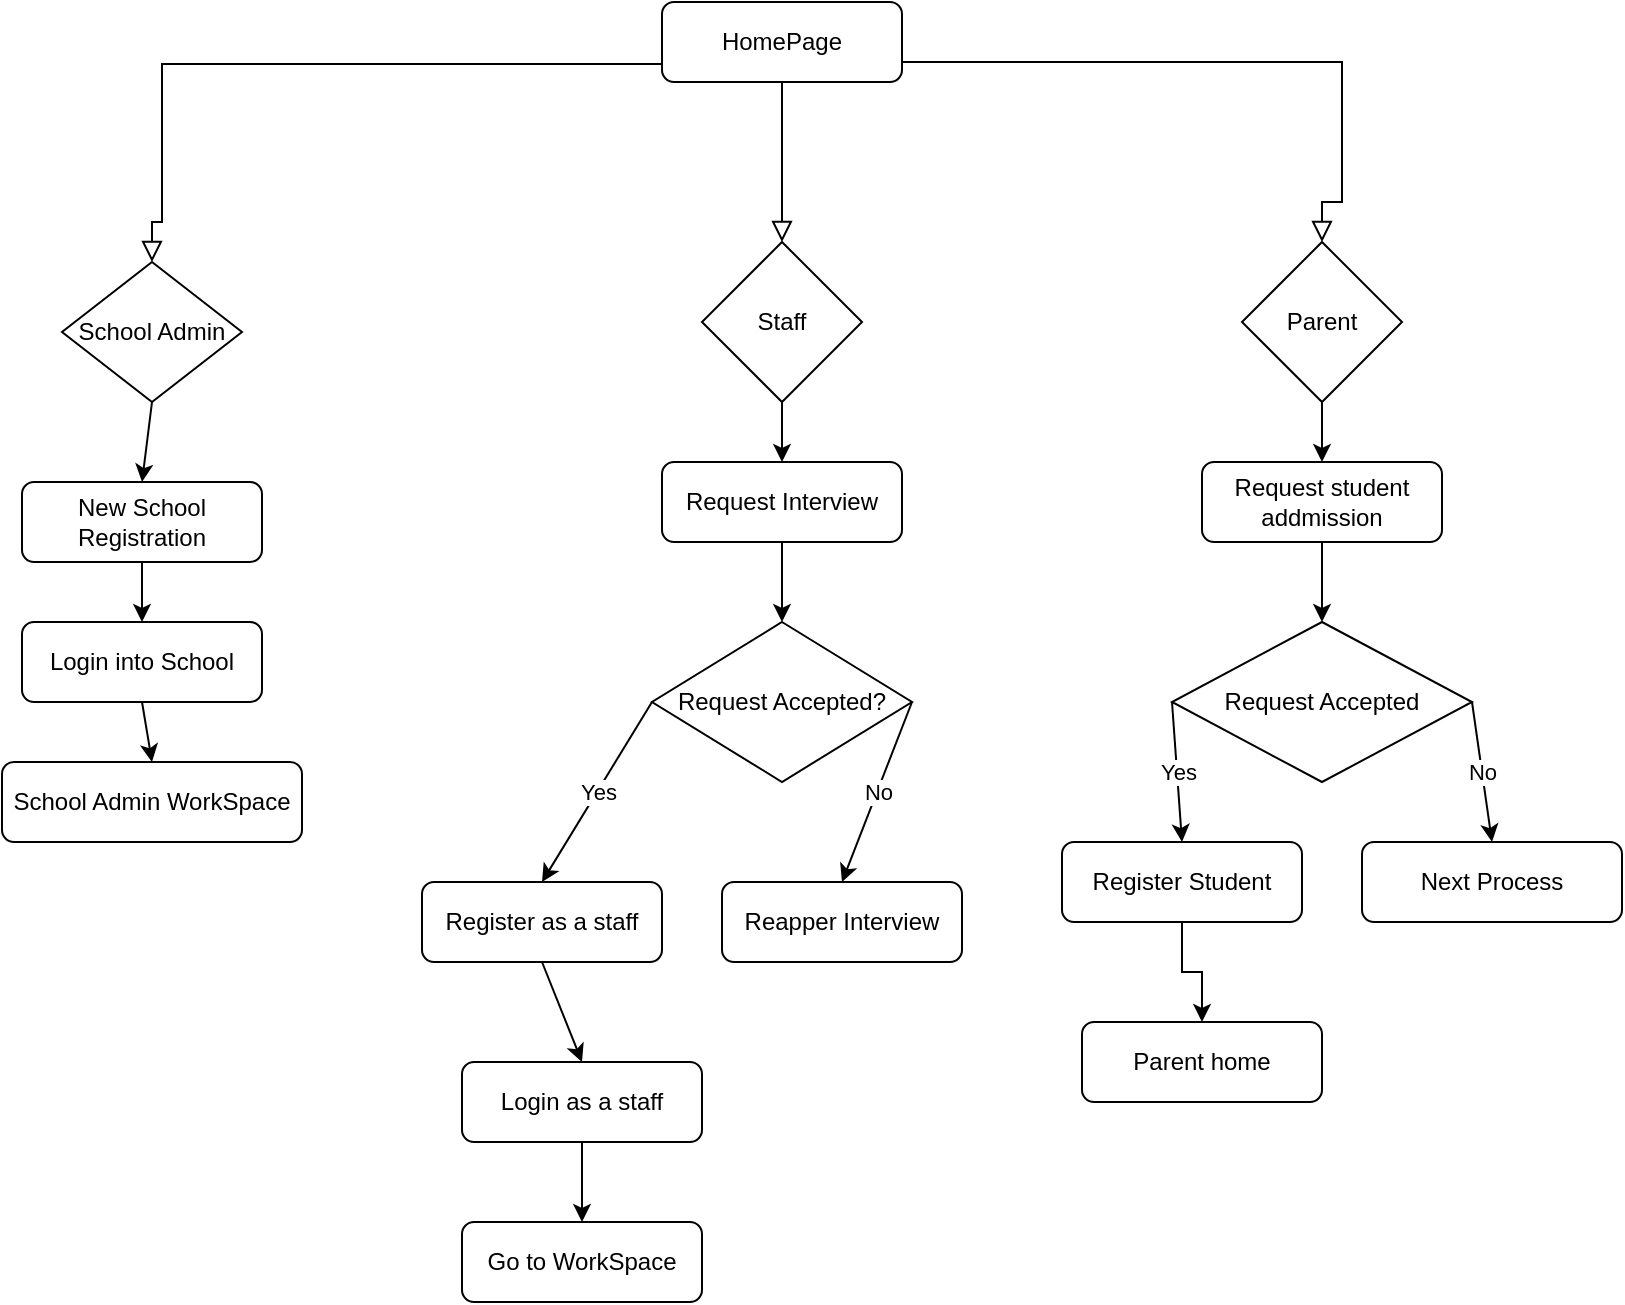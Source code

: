 <mxfile version="23.1.7" type="github">
  <diagram id="C5RBs43oDa-KdzZeNtuy" name="Page-1">
    <mxGraphModel dx="1002" dy="535" grid="1" gridSize="10" guides="1" tooltips="1" connect="1" arrows="1" fold="1" page="1" pageScale="1" pageWidth="827" pageHeight="1169" math="0" shadow="0">
      <root>
        <mxCell id="WIyWlLk6GJQsqaUBKTNV-0" />
        <mxCell id="WIyWlLk6GJQsqaUBKTNV-1" parent="WIyWlLk6GJQsqaUBKTNV-0" />
        <mxCell id="WIyWlLk6GJQsqaUBKTNV-2" value="" style="rounded=0;html=1;jettySize=auto;orthogonalLoop=1;fontSize=11;endArrow=block;endFill=0;endSize=8;strokeWidth=1;shadow=0;labelBackgroundColor=none;edgeStyle=orthogonalEdgeStyle;entryX=0.5;entryY=0;entryDx=0;entryDy=0;" parent="WIyWlLk6GJQsqaUBKTNV-1" target="jTbbvAe8kiS3hVHlniDi-36" edge="1">
          <mxGeometry relative="1" as="geometry">
            <mxPoint x="430" y="40" as="sourcePoint" />
            <mxPoint x="160" y="130" as="targetPoint" />
            <Array as="points">
              <mxPoint x="430" y="41" />
              <mxPoint x="130" y="41" />
              <mxPoint x="130" y="120" />
              <mxPoint x="125" y="120" />
            </Array>
          </mxGeometry>
        </mxCell>
        <mxCell id="WIyWlLk6GJQsqaUBKTNV-3" value="HomePage" style="rounded=1;whiteSpace=wrap;html=1;fontSize=12;glass=0;strokeWidth=1;shadow=0;" parent="WIyWlLk6GJQsqaUBKTNV-1" vertex="1">
          <mxGeometry x="380" y="10" width="120" height="40" as="geometry" />
        </mxCell>
        <mxCell id="jTbbvAe8kiS3hVHlniDi-10" value="" style="rounded=0;html=1;jettySize=auto;orthogonalLoop=1;fontSize=11;endArrow=block;endFill=0;endSize=8;strokeWidth=1;shadow=0;labelBackgroundColor=none;edgeStyle=orthogonalEdgeStyle;" edge="1" parent="WIyWlLk6GJQsqaUBKTNV-1">
          <mxGeometry relative="1" as="geometry">
            <mxPoint x="440" y="50" as="sourcePoint" />
            <mxPoint x="440" y="130" as="targetPoint" />
            <Array as="points">
              <mxPoint x="440" y="130" />
            </Array>
          </mxGeometry>
        </mxCell>
        <mxCell id="jTbbvAe8kiS3hVHlniDi-13" value="" style="rounded=0;html=1;jettySize=auto;orthogonalLoop=1;fontSize=11;endArrow=block;endFill=0;endSize=8;strokeWidth=1;shadow=0;labelBackgroundColor=none;edgeStyle=orthogonalEdgeStyle;exitX=1;exitY=0.75;exitDx=0;exitDy=0;entryX=0.5;entryY=0;entryDx=0;entryDy=0;" edge="1" parent="WIyWlLk6GJQsqaUBKTNV-1" source="WIyWlLk6GJQsqaUBKTNV-3" target="jTbbvAe8kiS3hVHlniDi-38">
          <mxGeometry relative="1" as="geometry">
            <mxPoint x="510" y="40" as="sourcePoint" />
            <mxPoint x="720" y="130" as="targetPoint" />
            <Array as="points">
              <mxPoint x="720" y="40" />
              <mxPoint x="720" y="110" />
              <mxPoint x="710" y="110" />
            </Array>
          </mxGeometry>
        </mxCell>
        <mxCell id="jTbbvAe8kiS3hVHlniDi-75" value="" style="edgeStyle=orthogonalEdgeStyle;rounded=0;orthogonalLoop=1;jettySize=auto;html=1;" edge="1" parent="WIyWlLk6GJQsqaUBKTNV-1" source="jTbbvAe8kiS3hVHlniDi-16" target="jTbbvAe8kiS3hVHlniDi-17">
          <mxGeometry relative="1" as="geometry" />
        </mxCell>
        <mxCell id="jTbbvAe8kiS3hVHlniDi-16" value="New School Registration" style="rounded=1;whiteSpace=wrap;html=1;" vertex="1" parent="WIyWlLk6GJQsqaUBKTNV-1">
          <mxGeometry x="60" y="250" width="120" height="40" as="geometry" />
        </mxCell>
        <mxCell id="jTbbvAe8kiS3hVHlniDi-17" value="Login into School" style="rounded=1;whiteSpace=wrap;html=1;" vertex="1" parent="WIyWlLk6GJQsqaUBKTNV-1">
          <mxGeometry x="60" y="320" width="120" height="40" as="geometry" />
        </mxCell>
        <mxCell id="jTbbvAe8kiS3hVHlniDi-18" value="Register as a staff" style="rounded=1;whiteSpace=wrap;html=1;" vertex="1" parent="WIyWlLk6GJQsqaUBKTNV-1">
          <mxGeometry x="260" y="450" width="120" height="40" as="geometry" />
        </mxCell>
        <mxCell id="jTbbvAe8kiS3hVHlniDi-19" value="Login as a staff" style="rounded=1;whiteSpace=wrap;html=1;" vertex="1" parent="WIyWlLk6GJQsqaUBKTNV-1">
          <mxGeometry x="280" y="540" width="120" height="40" as="geometry" />
        </mxCell>
        <mxCell id="jTbbvAe8kiS3hVHlniDi-20" value="Request student addmission" style="rounded=1;whiteSpace=wrap;html=1;" vertex="1" parent="WIyWlLk6GJQsqaUBKTNV-1">
          <mxGeometry x="650" y="240" width="120" height="40" as="geometry" />
        </mxCell>
        <mxCell id="jTbbvAe8kiS3hVHlniDi-23" value="Request Interview" style="rounded=1;whiteSpace=wrap;html=1;" vertex="1" parent="WIyWlLk6GJQsqaUBKTNV-1">
          <mxGeometry x="380" y="240" width="120" height="40" as="geometry" />
        </mxCell>
        <mxCell id="jTbbvAe8kiS3hVHlniDi-29" value="" style="endArrow=classic;html=1;rounded=0;entryX=0.5;entryY=0;entryDx=0;entryDy=0;exitX=0.5;exitY=1;exitDx=0;exitDy=0;" edge="1" parent="WIyWlLk6GJQsqaUBKTNV-1" source="jTbbvAe8kiS3hVHlniDi-37" target="jTbbvAe8kiS3hVHlniDi-23">
          <mxGeometry width="50" height="50" relative="1" as="geometry">
            <mxPoint x="490" y="170" as="sourcePoint" />
            <mxPoint x="490" y="290" as="targetPoint" />
            <Array as="points" />
          </mxGeometry>
        </mxCell>
        <mxCell id="jTbbvAe8kiS3hVHlniDi-34" value="" style="endArrow=classic;html=1;rounded=0;exitX=0.5;exitY=1;exitDx=0;exitDy=0;entryX=0.5;entryY=0;entryDx=0;entryDy=0;" edge="1" parent="WIyWlLk6GJQsqaUBKTNV-1" source="jTbbvAe8kiS3hVHlniDi-38" target="jTbbvAe8kiS3hVHlniDi-20">
          <mxGeometry width="50" height="50" relative="1" as="geometry">
            <mxPoint x="710" y="170" as="sourcePoint" />
            <mxPoint x="440" y="260" as="targetPoint" />
            <Array as="points" />
          </mxGeometry>
        </mxCell>
        <mxCell id="jTbbvAe8kiS3hVHlniDi-36" value="School Admin" style="rhombus;whiteSpace=wrap;html=1;" vertex="1" parent="WIyWlLk6GJQsqaUBKTNV-1">
          <mxGeometry x="80" y="140" width="90" height="70" as="geometry" />
        </mxCell>
        <mxCell id="jTbbvAe8kiS3hVHlniDi-37" value="Staff" style="rhombus;whiteSpace=wrap;html=1;" vertex="1" parent="WIyWlLk6GJQsqaUBKTNV-1">
          <mxGeometry x="400" y="130" width="80" height="80" as="geometry" />
        </mxCell>
        <mxCell id="jTbbvAe8kiS3hVHlniDi-40" value="" style="endArrow=classic;html=1;rounded=0;exitX=0.5;exitY=1;exitDx=0;exitDy=0;entryX=0.5;entryY=0;entryDx=0;entryDy=0;" edge="1" parent="WIyWlLk6GJQsqaUBKTNV-1" target="jTbbvAe8kiS3hVHlniDi-38">
          <mxGeometry width="50" height="50" relative="1" as="geometry">
            <mxPoint x="710" y="170" as="sourcePoint" />
            <mxPoint x="710" y="240" as="targetPoint" />
          </mxGeometry>
        </mxCell>
        <mxCell id="jTbbvAe8kiS3hVHlniDi-38" value="Parent" style="rhombus;whiteSpace=wrap;html=1;" vertex="1" parent="WIyWlLk6GJQsqaUBKTNV-1">
          <mxGeometry x="670" y="130" width="80" height="80" as="geometry" />
        </mxCell>
        <mxCell id="jTbbvAe8kiS3hVHlniDi-42" value="School Admin WorkSpace" style="rounded=1;whiteSpace=wrap;html=1;" vertex="1" parent="WIyWlLk6GJQsqaUBKTNV-1">
          <mxGeometry x="50" y="390" width="150" height="40" as="geometry" />
        </mxCell>
        <mxCell id="jTbbvAe8kiS3hVHlniDi-43" value="" style="endArrow=classic;html=1;rounded=0;exitX=0.5;exitY=1;exitDx=0;exitDy=0;entryX=0.5;entryY=0;entryDx=0;entryDy=0;" edge="1" parent="WIyWlLk6GJQsqaUBKTNV-1" source="jTbbvAe8kiS3hVHlniDi-17" target="jTbbvAe8kiS3hVHlniDi-42">
          <mxGeometry width="50" height="50" relative="1" as="geometry">
            <mxPoint x="390" y="420" as="sourcePoint" />
            <mxPoint x="440" y="370" as="targetPoint" />
          </mxGeometry>
        </mxCell>
        <mxCell id="jTbbvAe8kiS3hVHlniDi-44" value="" style="endArrow=classic;html=1;rounded=0;exitX=0.5;exitY=1;exitDx=0;exitDy=0;entryX=0.5;entryY=0;entryDx=0;entryDy=0;" edge="1" parent="WIyWlLk6GJQsqaUBKTNV-1" source="jTbbvAe8kiS3hVHlniDi-23" target="jTbbvAe8kiS3hVHlniDi-45">
          <mxGeometry width="50" height="50" relative="1" as="geometry">
            <mxPoint x="390" y="450" as="sourcePoint" />
            <mxPoint x="350" y="540" as="targetPoint" />
            <Array as="points" />
          </mxGeometry>
        </mxCell>
        <mxCell id="jTbbvAe8kiS3hVHlniDi-45" value="Request Accepted?" style="rhombus;whiteSpace=wrap;html=1;" vertex="1" parent="WIyWlLk6GJQsqaUBKTNV-1">
          <mxGeometry x="375" y="320" width="130" height="80" as="geometry" />
        </mxCell>
        <mxCell id="jTbbvAe8kiS3hVHlniDi-74" value="" style="edgeStyle=orthogonalEdgeStyle;rounded=0;orthogonalLoop=1;jettySize=auto;html=1;exitX=0.5;exitY=1;exitDx=0;exitDy=0;entryX=0.5;entryY=0;entryDx=0;entryDy=0;" edge="1" parent="WIyWlLk6GJQsqaUBKTNV-1" source="jTbbvAe8kiS3hVHlniDi-19" target="jTbbvAe8kiS3hVHlniDi-46">
          <mxGeometry relative="1" as="geometry">
            <mxPoint x="230" y="600" as="targetPoint" />
          </mxGeometry>
        </mxCell>
        <mxCell id="jTbbvAe8kiS3hVHlniDi-46" value="Go to WorkSpace" style="rounded=1;whiteSpace=wrap;html=1;" vertex="1" parent="WIyWlLk6GJQsqaUBKTNV-1">
          <mxGeometry x="280" y="620" width="120" height="40" as="geometry" />
        </mxCell>
        <mxCell id="jTbbvAe8kiS3hVHlniDi-47" value="Reapper Interview" style="rounded=1;whiteSpace=wrap;html=1;" vertex="1" parent="WIyWlLk6GJQsqaUBKTNV-1">
          <mxGeometry x="410" y="450" width="120" height="40" as="geometry" />
        </mxCell>
        <mxCell id="jTbbvAe8kiS3hVHlniDi-49" value="" style="endArrow=classic;html=1;rounded=0;exitX=0;exitY=0.5;exitDx=0;exitDy=0;entryX=0.5;entryY=0;entryDx=0;entryDy=0;" edge="1" parent="WIyWlLk6GJQsqaUBKTNV-1" source="jTbbvAe8kiS3hVHlniDi-45" target="jTbbvAe8kiS3hVHlniDi-18">
          <mxGeometry relative="1" as="geometry">
            <mxPoint x="210" y="580" as="sourcePoint" />
            <mxPoint x="300" y="410" as="targetPoint" />
          </mxGeometry>
        </mxCell>
        <mxCell id="jTbbvAe8kiS3hVHlniDi-50" value="Yes" style="edgeLabel;resizable=0;html=1;;align=center;verticalAlign=middle;" connectable="0" vertex="1" parent="jTbbvAe8kiS3hVHlniDi-49">
          <mxGeometry relative="1" as="geometry" />
        </mxCell>
        <mxCell id="jTbbvAe8kiS3hVHlniDi-58" value="" style="endArrow=classic;html=1;rounded=0;exitX=1;exitY=0.5;exitDx=0;exitDy=0;entryX=0.5;entryY=0;entryDx=0;entryDy=0;" edge="1" parent="WIyWlLk6GJQsqaUBKTNV-1" source="jTbbvAe8kiS3hVHlniDi-45" target="jTbbvAe8kiS3hVHlniDi-47">
          <mxGeometry relative="1" as="geometry">
            <mxPoint x="570" y="530" as="sourcePoint" />
            <mxPoint x="730" y="530" as="targetPoint" />
          </mxGeometry>
        </mxCell>
        <mxCell id="jTbbvAe8kiS3hVHlniDi-59" value="No" style="edgeLabel;resizable=0;html=1;;align=center;verticalAlign=middle;" connectable="0" vertex="1" parent="jTbbvAe8kiS3hVHlniDi-58">
          <mxGeometry relative="1" as="geometry" />
        </mxCell>
        <mxCell id="jTbbvAe8kiS3hVHlniDi-62" value="" style="endArrow=classic;html=1;rounded=0;entryX=0.5;entryY=0;entryDx=0;entryDy=0;exitX=0.5;exitY=1;exitDx=0;exitDy=0;" edge="1" parent="WIyWlLk6GJQsqaUBKTNV-1" source="jTbbvAe8kiS3hVHlniDi-20" target="jTbbvAe8kiS3hVHlniDi-63">
          <mxGeometry width="50" height="50" relative="1" as="geometry">
            <mxPoint x="670" y="280" as="sourcePoint" />
            <mxPoint x="640" y="520" as="targetPoint" />
            <Array as="points" />
          </mxGeometry>
        </mxCell>
        <mxCell id="jTbbvAe8kiS3hVHlniDi-63" value="Request Accepted" style="rhombus;whiteSpace=wrap;html=1;" vertex="1" parent="WIyWlLk6GJQsqaUBKTNV-1">
          <mxGeometry x="635" y="320" width="150" height="80" as="geometry" />
        </mxCell>
        <mxCell id="jTbbvAe8kiS3hVHlniDi-64" value="" style="endArrow=classic;html=1;rounded=0;exitX=0;exitY=0.5;exitDx=0;exitDy=0;entryX=0.5;entryY=0;entryDx=0;entryDy=0;" edge="1" parent="WIyWlLk6GJQsqaUBKTNV-1" source="jTbbvAe8kiS3hVHlniDi-63" target="jTbbvAe8kiS3hVHlniDi-68">
          <mxGeometry relative="1" as="geometry">
            <mxPoint x="360" y="555" as="sourcePoint" />
            <mxPoint x="630" y="600" as="targetPoint" />
          </mxGeometry>
        </mxCell>
        <mxCell id="jTbbvAe8kiS3hVHlniDi-65" value="Yes" style="edgeLabel;resizable=0;html=1;;align=center;verticalAlign=middle;" connectable="0" vertex="1" parent="jTbbvAe8kiS3hVHlniDi-64">
          <mxGeometry relative="1" as="geometry" />
        </mxCell>
        <mxCell id="jTbbvAe8kiS3hVHlniDi-66" value="" style="endArrow=classic;html=1;rounded=0;exitX=1;exitY=0.5;exitDx=0;exitDy=0;entryX=0.5;entryY=0;entryDx=0;entryDy=0;" edge="1" parent="WIyWlLk6GJQsqaUBKTNV-1" source="jTbbvAe8kiS3hVHlniDi-63" target="jTbbvAe8kiS3hVHlniDi-69">
          <mxGeometry relative="1" as="geometry">
            <mxPoint x="490" y="555" as="sourcePoint" />
            <mxPoint x="790" y="600" as="targetPoint" />
          </mxGeometry>
        </mxCell>
        <mxCell id="jTbbvAe8kiS3hVHlniDi-67" value="No" style="edgeLabel;resizable=0;html=1;;align=center;verticalAlign=middle;" connectable="0" vertex="1" parent="jTbbvAe8kiS3hVHlniDi-66">
          <mxGeometry relative="1" as="geometry" />
        </mxCell>
        <mxCell id="jTbbvAe8kiS3hVHlniDi-83" value="" style="edgeStyle=orthogonalEdgeStyle;rounded=0;orthogonalLoop=1;jettySize=auto;html=1;" edge="1" parent="WIyWlLk6GJQsqaUBKTNV-1" source="jTbbvAe8kiS3hVHlniDi-68" target="jTbbvAe8kiS3hVHlniDi-82">
          <mxGeometry relative="1" as="geometry" />
        </mxCell>
        <mxCell id="jTbbvAe8kiS3hVHlniDi-68" value="Register Student" style="rounded=1;whiteSpace=wrap;html=1;" vertex="1" parent="WIyWlLk6GJQsqaUBKTNV-1">
          <mxGeometry x="580" y="430" width="120" height="40" as="geometry" />
        </mxCell>
        <mxCell id="jTbbvAe8kiS3hVHlniDi-69" value="Next Process" style="rounded=1;whiteSpace=wrap;html=1;" vertex="1" parent="WIyWlLk6GJQsqaUBKTNV-1">
          <mxGeometry x="730" y="430" width="130" height="40" as="geometry" />
        </mxCell>
        <mxCell id="jTbbvAe8kiS3hVHlniDi-73" value="" style="endArrow=classic;html=1;rounded=0;exitX=0.5;exitY=1;exitDx=0;exitDy=0;entryX=0.5;entryY=0;entryDx=0;entryDy=0;" edge="1" parent="WIyWlLk6GJQsqaUBKTNV-1" source="jTbbvAe8kiS3hVHlniDi-18" target="jTbbvAe8kiS3hVHlniDi-19">
          <mxGeometry width="50" height="50" relative="1" as="geometry">
            <mxPoint x="390" y="460" as="sourcePoint" />
            <mxPoint x="440" y="410" as="targetPoint" />
          </mxGeometry>
        </mxCell>
        <mxCell id="jTbbvAe8kiS3hVHlniDi-80" value="" style="endArrow=classic;html=1;rounded=0;exitX=0.5;exitY=1;exitDx=0;exitDy=0;entryX=0.5;entryY=0;entryDx=0;entryDy=0;" edge="1" parent="WIyWlLk6GJQsqaUBKTNV-1" source="jTbbvAe8kiS3hVHlniDi-36" target="jTbbvAe8kiS3hVHlniDi-16">
          <mxGeometry width="50" height="50" relative="1" as="geometry">
            <mxPoint x="380" y="390" as="sourcePoint" />
            <mxPoint x="430" y="340" as="targetPoint" />
          </mxGeometry>
        </mxCell>
        <mxCell id="jTbbvAe8kiS3hVHlniDi-82" value="Parent home" style="rounded=1;whiteSpace=wrap;html=1;" vertex="1" parent="WIyWlLk6GJQsqaUBKTNV-1">
          <mxGeometry x="590" y="520" width="120" height="40" as="geometry" />
        </mxCell>
      </root>
    </mxGraphModel>
  </diagram>
</mxfile>
